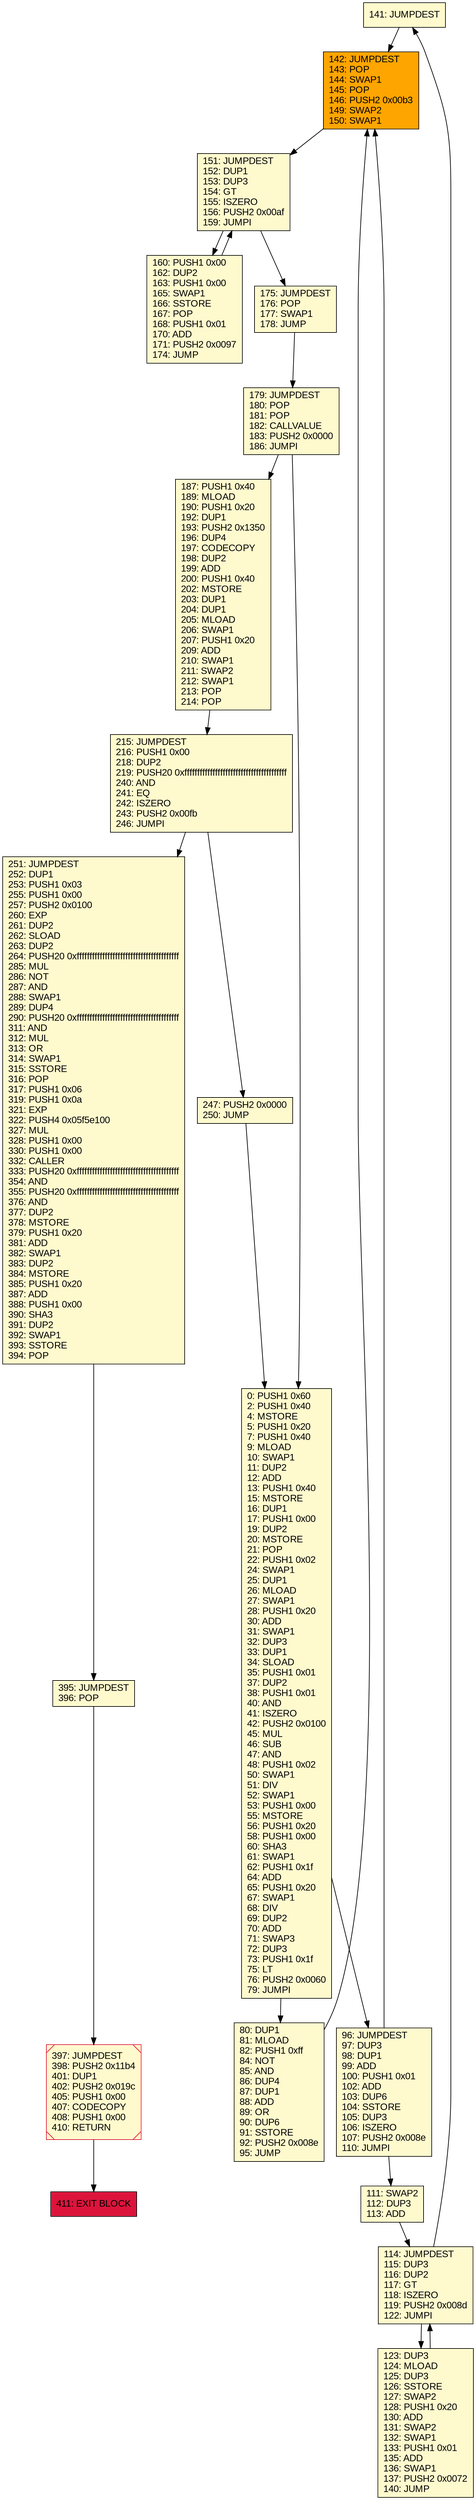 digraph G {
bgcolor=transparent rankdir=UD;
node [shape=box style=filled color=black fillcolor=white fontname=arial fontcolor=black];
141 [label="141: JUMPDEST\l" fillcolor=lemonchiffon ];
179 [label="179: JUMPDEST\l180: POP\l181: POP\l182: CALLVALUE\l183: PUSH2 0x0000\l186: JUMPI\l" fillcolor=lemonchiffon ];
187 [label="187: PUSH1 0x40\l189: MLOAD\l190: PUSH1 0x20\l192: DUP1\l193: PUSH2 0x1350\l196: DUP4\l197: CODECOPY\l198: DUP2\l199: ADD\l200: PUSH1 0x40\l202: MSTORE\l203: DUP1\l204: DUP1\l205: MLOAD\l206: SWAP1\l207: PUSH1 0x20\l209: ADD\l210: SWAP1\l211: SWAP2\l212: SWAP1\l213: POP\l214: POP\l" fillcolor=lemonchiffon ];
397 [label="397: JUMPDEST\l398: PUSH2 0x11b4\l401: DUP1\l402: PUSH2 0x019c\l405: PUSH1 0x00\l407: CODECOPY\l408: PUSH1 0x00\l410: RETURN\l" fillcolor=lemonchiffon shape=Msquare color=crimson ];
80 [label="80: DUP1\l81: MLOAD\l82: PUSH1 0xff\l84: NOT\l85: AND\l86: DUP4\l87: DUP1\l88: ADD\l89: OR\l90: DUP6\l91: SSTORE\l92: PUSH2 0x008e\l95: JUMP\l" fillcolor=lemonchiffon ];
123 [label="123: DUP3\l124: MLOAD\l125: DUP3\l126: SSTORE\l127: SWAP2\l128: PUSH1 0x20\l130: ADD\l131: SWAP2\l132: SWAP1\l133: PUSH1 0x01\l135: ADD\l136: SWAP1\l137: PUSH2 0x0072\l140: JUMP\l" fillcolor=lemonchiffon ];
111 [label="111: SWAP2\l112: DUP3\l113: ADD\l" fillcolor=lemonchiffon ];
114 [label="114: JUMPDEST\l115: DUP3\l116: DUP2\l117: GT\l118: ISZERO\l119: PUSH2 0x008d\l122: JUMPI\l" fillcolor=lemonchiffon ];
215 [label="215: JUMPDEST\l216: PUSH1 0x00\l218: DUP2\l219: PUSH20 0xffffffffffffffffffffffffffffffffffffffff\l240: AND\l241: EQ\l242: ISZERO\l243: PUSH2 0x00fb\l246: JUMPI\l" fillcolor=lemonchiffon ];
96 [label="96: JUMPDEST\l97: DUP3\l98: DUP1\l99: ADD\l100: PUSH1 0x01\l102: ADD\l103: DUP6\l104: SSTORE\l105: DUP3\l106: ISZERO\l107: PUSH2 0x008e\l110: JUMPI\l" fillcolor=lemonchiffon ];
251 [label="251: JUMPDEST\l252: DUP1\l253: PUSH1 0x03\l255: PUSH1 0x00\l257: PUSH2 0x0100\l260: EXP\l261: DUP2\l262: SLOAD\l263: DUP2\l264: PUSH20 0xffffffffffffffffffffffffffffffffffffffff\l285: MUL\l286: NOT\l287: AND\l288: SWAP1\l289: DUP4\l290: PUSH20 0xffffffffffffffffffffffffffffffffffffffff\l311: AND\l312: MUL\l313: OR\l314: SWAP1\l315: SSTORE\l316: POP\l317: PUSH1 0x06\l319: PUSH1 0x0a\l321: EXP\l322: PUSH4 0x05f5e100\l327: MUL\l328: PUSH1 0x00\l330: PUSH1 0x00\l332: CALLER\l333: PUSH20 0xffffffffffffffffffffffffffffffffffffffff\l354: AND\l355: PUSH20 0xffffffffffffffffffffffffffffffffffffffff\l376: AND\l377: DUP2\l378: MSTORE\l379: PUSH1 0x20\l381: ADD\l382: SWAP1\l383: DUP2\l384: MSTORE\l385: PUSH1 0x20\l387: ADD\l388: PUSH1 0x00\l390: SHA3\l391: DUP2\l392: SWAP1\l393: SSTORE\l394: POP\l" fillcolor=lemonchiffon ];
142 [label="142: JUMPDEST\l143: POP\l144: SWAP1\l145: POP\l146: PUSH2 0x00b3\l149: SWAP2\l150: SWAP1\l" fillcolor=orange ];
160 [label="160: PUSH1 0x00\l162: DUP2\l163: PUSH1 0x00\l165: SWAP1\l166: SSTORE\l167: POP\l168: PUSH1 0x01\l170: ADD\l171: PUSH2 0x0097\l174: JUMP\l" fillcolor=lemonchiffon ];
395 [label="395: JUMPDEST\l396: POP\l" fillcolor=lemonchiffon ];
411 [label="411: EXIT BLOCK\l" fillcolor=crimson ];
151 [label="151: JUMPDEST\l152: DUP1\l153: DUP3\l154: GT\l155: ISZERO\l156: PUSH2 0x00af\l159: JUMPI\l" fillcolor=lemonchiffon ];
0 [label="0: PUSH1 0x60\l2: PUSH1 0x40\l4: MSTORE\l5: PUSH1 0x20\l7: PUSH1 0x40\l9: MLOAD\l10: SWAP1\l11: DUP2\l12: ADD\l13: PUSH1 0x40\l15: MSTORE\l16: DUP1\l17: PUSH1 0x00\l19: DUP2\l20: MSTORE\l21: POP\l22: PUSH1 0x02\l24: SWAP1\l25: DUP1\l26: MLOAD\l27: SWAP1\l28: PUSH1 0x20\l30: ADD\l31: SWAP1\l32: DUP3\l33: DUP1\l34: SLOAD\l35: PUSH1 0x01\l37: DUP2\l38: PUSH1 0x01\l40: AND\l41: ISZERO\l42: PUSH2 0x0100\l45: MUL\l46: SUB\l47: AND\l48: PUSH1 0x02\l50: SWAP1\l51: DIV\l52: SWAP1\l53: PUSH1 0x00\l55: MSTORE\l56: PUSH1 0x20\l58: PUSH1 0x00\l60: SHA3\l61: SWAP1\l62: PUSH1 0x1f\l64: ADD\l65: PUSH1 0x20\l67: SWAP1\l68: DIV\l69: DUP2\l70: ADD\l71: SWAP3\l72: DUP3\l73: PUSH1 0x1f\l75: LT\l76: PUSH2 0x0060\l79: JUMPI\l" fillcolor=lemonchiffon ];
175 [label="175: JUMPDEST\l176: POP\l177: SWAP1\l178: JUMP\l" fillcolor=lemonchiffon ];
247 [label="247: PUSH2 0x0000\l250: JUMP\l" fillcolor=lemonchiffon ];
179 -> 187;
247 -> 0;
96 -> 142;
151 -> 175;
151 -> 160;
160 -> 151;
215 -> 251;
0 -> 96;
142 -> 151;
251 -> 395;
215 -> 247;
114 -> 141;
187 -> 215;
80 -> 142;
141 -> 142;
96 -> 111;
114 -> 123;
123 -> 114;
395 -> 397;
397 -> 411;
0 -> 80;
111 -> 114;
179 -> 0;
175 -> 179;
}